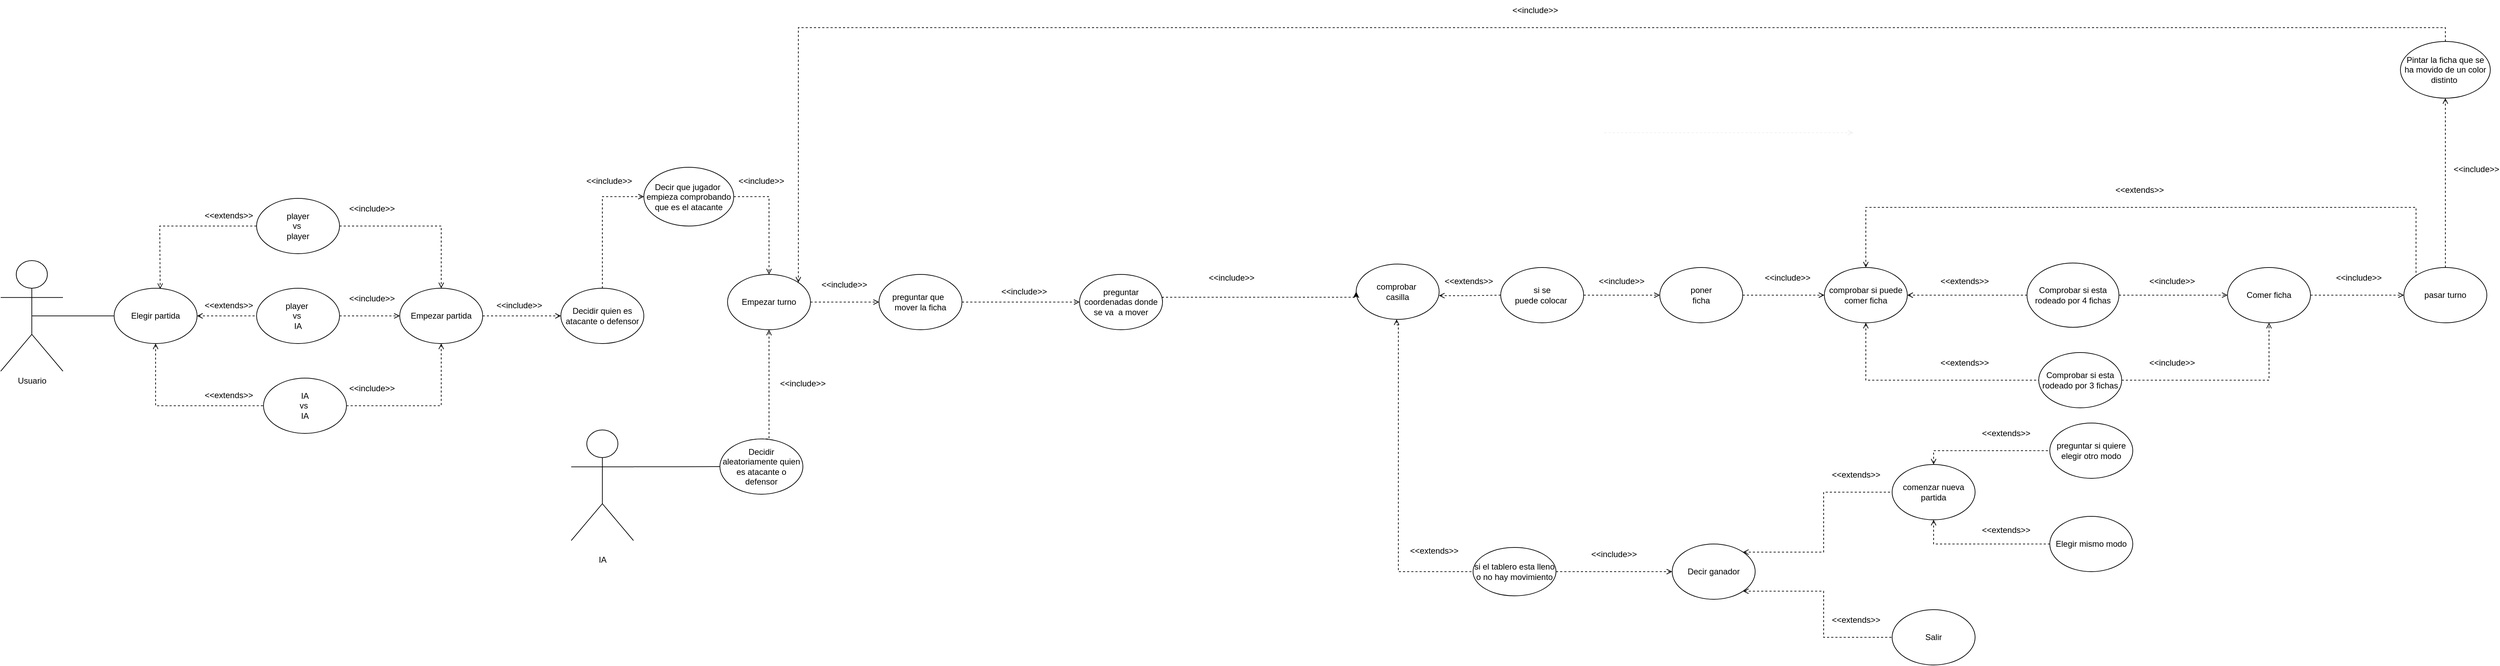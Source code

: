 <mxfile version="24.2.2" type="device">
  <diagram name="Página-1" id="XBkI7t1BshERvSU5YMQT">
    <mxGraphModel dx="1500" dy="796" grid="1" gridSize="10" guides="1" tooltips="1" connect="1" arrows="1" fold="1" page="1" pageScale="1" pageWidth="827" pageHeight="1169" math="0" shadow="0">
      <root>
        <mxCell id="0" />
        <mxCell id="1" parent="0" />
        <mxCell id="JSyAS87iJu2s3OVsI6Xa-29" style="edgeStyle=orthogonalEdgeStyle;rounded=0;orthogonalLoop=1;jettySize=auto;html=1;exitX=1;exitY=0.333;exitDx=0;exitDy=0;exitPerimeter=0;endArrow=none;endFill=0;" edge="1" parent="1" source="c7QqT8kSmTPOgax8Y4Dk-21" target="JSyAS87iJu2s3OVsI6Xa-30">
          <mxGeometry relative="1" as="geometry">
            <mxPoint x="1320" y="725" as="targetPoint" />
          </mxGeometry>
        </mxCell>
        <mxCell id="c7QqT8kSmTPOgax8Y4Dk-21" value="&lt;br&gt;IA" style="shape=umlActor;verticalLabelPosition=bottom;verticalAlign=top;html=1;outlineConnect=0;" parent="1" vertex="1">
          <mxGeometry x="1095" y="672" width="90" height="160" as="geometry" />
        </mxCell>
        <mxCell id="c7QqT8kSmTPOgax8Y4Dk-1" value="Usuario" style="shape=umlActor;verticalLabelPosition=bottom;verticalAlign=top;html=1;outlineConnect=0;" parent="1" vertex="1">
          <mxGeometry x="270" y="427" width="90" height="160" as="geometry" />
        </mxCell>
        <mxCell id="c7QqT8kSmTPOgax8Y4Dk-6" value="Elegir partida" style="ellipse;whiteSpace=wrap;html=1;fillColor=none;" parent="1" vertex="1">
          <mxGeometry x="434" y="467" width="120" height="80" as="geometry" />
        </mxCell>
        <mxCell id="gCaKP5pjYP8b7v5C3_1i-28" style="edgeStyle=orthogonalEdgeStyle;rounded=0;orthogonalLoop=1;jettySize=auto;html=1;exitX=0.5;exitY=0.5;exitDx=0;exitDy=0;exitPerimeter=0;endArrow=none;endFill=0;" parent="1" source="c7QqT8kSmTPOgax8Y4Dk-1" target="c7QqT8kSmTPOgax8Y4Dk-6" edge="1">
          <mxGeometry relative="1" as="geometry" />
        </mxCell>
        <mxCell id="c7QqT8kSmTPOgax8Y4Dk-8" value="player&lt;br&gt;vs&amp;nbsp;&lt;br&gt;player" style="ellipse;whiteSpace=wrap;html=1;fillColor=none;" parent="1" vertex="1">
          <mxGeometry x="640" y="337" width="120" height="80" as="geometry" />
        </mxCell>
        <mxCell id="c7QqT8kSmTPOgax8Y4Dk-7" style="edgeStyle=orthogonalEdgeStyle;rounded=0;orthogonalLoop=1;jettySize=auto;html=1;exitX=0.555;exitY=0.013;exitDx=0;exitDy=0;entryX=0;entryY=0.5;entryDx=0;entryDy=0;endArrow=none;endFill=0;dashed=1;startArrow=open;startFill=0;exitPerimeter=0;" parent="1" source="c7QqT8kSmTPOgax8Y4Dk-6" target="c7QqT8kSmTPOgax8Y4Dk-8" edge="1">
          <mxGeometry relative="1" as="geometry">
            <mxPoint x="630" y="377" as="targetPoint" />
            <Array as="points">
              <mxPoint x="501" y="467" />
              <mxPoint x="500" y="377" />
            </Array>
          </mxGeometry>
        </mxCell>
        <mxCell id="c7QqT8kSmTPOgax8Y4Dk-13" value="IA&lt;br&gt;vs&amp;nbsp;&lt;br&gt;IA" style="ellipse;whiteSpace=wrap;html=1;fillColor=none;" parent="1" vertex="1">
          <mxGeometry x="650" y="597" width="120" height="80" as="geometry" />
        </mxCell>
        <mxCell id="c7QqT8kSmTPOgax8Y4Dk-12" style="edgeStyle=orthogonalEdgeStyle;rounded=0;orthogonalLoop=1;jettySize=auto;html=1;exitX=0.5;exitY=1;exitDx=0;exitDy=0;endArrow=none;endFill=0;dashed=1;startArrow=open;startFill=0;" parent="1" source="c7QqT8kSmTPOgax8Y4Dk-6" target="c7QqT8kSmTPOgax8Y4Dk-13" edge="1">
          <mxGeometry relative="1" as="geometry">
            <mxPoint x="670" y="637" as="targetPoint" />
            <Array as="points">
              <mxPoint x="494" y="637" />
            </Array>
          </mxGeometry>
        </mxCell>
        <mxCell id="c7QqT8kSmTPOgax8Y4Dk-14" value="player&amp;nbsp;&lt;br&gt;vs&amp;nbsp;&lt;br&gt;IA" style="ellipse;whiteSpace=wrap;html=1;fillColor=none;" parent="1" vertex="1">
          <mxGeometry x="640" y="467" width="120" height="80" as="geometry" />
        </mxCell>
        <mxCell id="c7QqT8kSmTPOgax8Y4Dk-11" style="edgeStyle=orthogonalEdgeStyle;rounded=0;orthogonalLoop=1;jettySize=auto;html=1;exitX=1;exitY=0.5;exitDx=0;exitDy=0;endArrow=none;endFill=0;dashed=1;startArrow=open;startFill=0;" parent="1" source="c7QqT8kSmTPOgax8Y4Dk-6" target="c7QqT8kSmTPOgax8Y4Dk-14" edge="1">
          <mxGeometry relative="1" as="geometry">
            <mxPoint x="670" y="502" as="targetPoint" />
          </mxGeometry>
        </mxCell>
        <mxCell id="c7QqT8kSmTPOgax8Y4Dk-17" value="&amp;lt;&amp;lt;extends&amp;gt;&amp;gt;" style="text;html=1;strokeColor=none;fillColor=none;align=center;verticalAlign=middle;whiteSpace=wrap;rounded=0;" parent="1" vertex="1">
          <mxGeometry x="570" y="347" width="60" height="30" as="geometry" />
        </mxCell>
        <mxCell id="c7QqT8kSmTPOgax8Y4Dk-25" value="Empezar partida" style="ellipse;whiteSpace=wrap;html=1;" parent="1" vertex="1">
          <mxGeometry x="847" y="467" width="120" height="80" as="geometry" />
        </mxCell>
        <mxCell id="c7QqT8kSmTPOgax8Y4Dk-24" style="edgeStyle=orthogonalEdgeStyle;rounded=0;orthogonalLoop=1;jettySize=auto;html=1;exitX=1;exitY=0.5;exitDx=0;exitDy=0;endArrow=open;endFill=0;dashed=1;" parent="1" source="c7QqT8kSmTPOgax8Y4Dk-8" target="c7QqT8kSmTPOgax8Y4Dk-25" edge="1">
          <mxGeometry relative="1" as="geometry">
            <mxPoint x="860" y="477" as="targetPoint" />
          </mxGeometry>
        </mxCell>
        <mxCell id="c7QqT8kSmTPOgax8Y4Dk-27" style="edgeStyle=orthogonalEdgeStyle;rounded=0;orthogonalLoop=1;jettySize=auto;html=1;exitX=1;exitY=0.5;exitDx=0;exitDy=0;entryX=0.5;entryY=1;entryDx=0;entryDy=0;endArrow=open;endFill=0;dashed=1;" parent="1" source="c7QqT8kSmTPOgax8Y4Dk-13" target="c7QqT8kSmTPOgax8Y4Dk-25" edge="1">
          <mxGeometry relative="1" as="geometry" />
        </mxCell>
        <mxCell id="c7QqT8kSmTPOgax8Y4Dk-26" style="edgeStyle=orthogonalEdgeStyle;rounded=0;orthogonalLoop=1;jettySize=auto;html=1;exitX=1;exitY=0.5;exitDx=0;exitDy=0;endArrow=open;endFill=0;dashed=1;" parent="1" source="c7QqT8kSmTPOgax8Y4Dk-14" target="c7QqT8kSmTPOgax8Y4Dk-25" edge="1">
          <mxGeometry relative="1" as="geometry" />
        </mxCell>
        <mxCell id="c7QqT8kSmTPOgax8Y4Dk-29" value="&amp;nbsp;si se&amp;nbsp;&lt;br&gt;puede colocar&amp;nbsp;" style="ellipse;whiteSpace=wrap;html=1;" parent="1" vertex="1">
          <mxGeometry x="2439" y="436.99" width="120" height="80" as="geometry" />
        </mxCell>
        <mxCell id="c7QqT8kSmTPOgax8Y4Dk-33" value="&amp;lt;&amp;lt;extends&amp;gt;&amp;gt;" style="text;html=1;strokeColor=none;fillColor=none;align=center;verticalAlign=middle;whiteSpace=wrap;rounded=0;" parent="1" vertex="1">
          <mxGeometry x="570" y="477" width="60" height="30" as="geometry" />
        </mxCell>
        <mxCell id="c7QqT8kSmTPOgax8Y4Dk-34" value="&amp;lt;&amp;lt;extends&amp;gt;&amp;gt;" style="text;html=1;strokeColor=none;fillColor=none;align=center;verticalAlign=middle;whiteSpace=wrap;rounded=0;" parent="1" vertex="1">
          <mxGeometry x="570" y="607" width="60" height="30" as="geometry" />
        </mxCell>
        <mxCell id="c7QqT8kSmTPOgax8Y4Dk-38" value="poner&lt;br&gt;ficha" style="ellipse;whiteSpace=wrap;html=1;" parent="1" vertex="1">
          <mxGeometry x="2669" y="437" width="120" height="80" as="geometry" />
        </mxCell>
        <mxCell id="c7QqT8kSmTPOgax8Y4Dk-37" style="edgeStyle=orthogonalEdgeStyle;rounded=0;orthogonalLoop=1;jettySize=auto;html=1;exitX=1;exitY=0.5;exitDx=0;exitDy=0;endArrow=open;endFill=0;dashed=1;entryX=0;entryY=0.5;entryDx=0;entryDy=0;" parent="1" source="c7QqT8kSmTPOgax8Y4Dk-29" target="c7QqT8kSmTPOgax8Y4Dk-38" edge="1">
          <mxGeometry relative="1" as="geometry">
            <mxPoint x="2653" y="477" as="targetPoint" />
            <Array as="points">
              <mxPoint x="2613" y="477" />
              <mxPoint x="2613" y="477" />
            </Array>
          </mxGeometry>
        </mxCell>
        <mxCell id="c7QqT8kSmTPOgax8Y4Dk-44" value="comenzar nueva partida" style="ellipse;whiteSpace=wrap;html=1;" parent="1" vertex="1">
          <mxGeometry x="3005" y="722" width="120" height="80" as="geometry" />
        </mxCell>
        <mxCell id="c7QqT8kSmTPOgax8Y4Dk-46" value="Salir" style="ellipse;whiteSpace=wrap;html=1;" parent="1" vertex="1">
          <mxGeometry x="3005" y="932" width="120" height="80" as="geometry" />
        </mxCell>
        <mxCell id="c7QqT8kSmTPOgax8Y4Dk-49" style="edgeStyle=orthogonalEdgeStyle;rounded=0;orthogonalLoop=1;jettySize=auto;html=1;exitX=1;exitY=0;exitDx=0;exitDy=0;entryX=0;entryY=0.5;entryDx=0;entryDy=0;endArrow=none;endFill=0;dashed=1;startArrow=open;startFill=0;" parent="1" source="c7QqT8kSmTPOgax8Y4Dk-48" target="c7QqT8kSmTPOgax8Y4Dk-44" edge="1">
          <mxGeometry relative="1" as="geometry" />
        </mxCell>
        <mxCell id="c7QqT8kSmTPOgax8Y4Dk-50" style="edgeStyle=orthogonalEdgeStyle;rounded=0;orthogonalLoop=1;jettySize=auto;html=1;exitX=1;exitY=1;exitDx=0;exitDy=0;entryX=0;entryY=0.5;entryDx=0;entryDy=0;endArrow=none;endFill=0;dashed=1;startArrow=open;startFill=0;" parent="1" source="c7QqT8kSmTPOgax8Y4Dk-48" target="c7QqT8kSmTPOgax8Y4Dk-46" edge="1">
          <mxGeometry relative="1" as="geometry" />
        </mxCell>
        <mxCell id="c7QqT8kSmTPOgax8Y4Dk-48" value="Decir ganador" style="ellipse;whiteSpace=wrap;html=1;" parent="1" vertex="1">
          <mxGeometry x="2687" y="837" width="120" height="80" as="geometry" />
        </mxCell>
        <mxCell id="sbvvU1w0DURHsqksGl2H-5" style="edgeStyle=orthogonalEdgeStyle;rounded=0;orthogonalLoop=1;jettySize=auto;html=1;exitX=0.5;exitY=1;exitDx=0;exitDy=0;endArrow=none;endFill=0;startArrow=open;startFill=0;dashed=1;" parent="1" source="c7QqT8kSmTPOgax8Y4Dk-52" target="sbvvU1w0DURHsqksGl2H-7" edge="1">
          <mxGeometry relative="1" as="geometry">
            <mxPoint x="3263" y="630" as="targetPoint" />
            <Array as="points">
              <mxPoint x="2967" y="600" />
            </Array>
          </mxGeometry>
        </mxCell>
        <mxCell id="JSyAS87iJu2s3OVsI6Xa-36" style="edgeStyle=orthogonalEdgeStyle;rounded=0;orthogonalLoop=1;jettySize=auto;html=1;exitX=0.5;exitY=0;exitDx=0;exitDy=0;entryX=0;entryY=0;entryDx=0;entryDy=0;endArrow=none;endFill=0;startArrow=open;startFill=0;dashed=1;" edge="1" parent="1" source="c7QqT8kSmTPOgax8Y4Dk-52" target="c7QqT8kSmTPOgax8Y4Dk-60">
          <mxGeometry relative="1" as="geometry">
            <Array as="points">
              <mxPoint x="2967" y="350" />
              <mxPoint x="3763" y="350" />
            </Array>
          </mxGeometry>
        </mxCell>
        <mxCell id="c7QqT8kSmTPOgax8Y4Dk-52" value="comprobar si puede comer ficha" style="ellipse;whiteSpace=wrap;html=1;" parent="1" vertex="1">
          <mxGeometry x="2907" y="436.995" width="120" height="80" as="geometry" />
        </mxCell>
        <mxCell id="c7QqT8kSmTPOgax8Y4Dk-51" style="edgeStyle=orthogonalEdgeStyle;rounded=0;orthogonalLoop=1;jettySize=auto;html=1;exitX=1;exitY=0.5;exitDx=0;exitDy=0;endArrow=open;endFill=0;dashed=1;" parent="1" source="c7QqT8kSmTPOgax8Y4Dk-38" target="c7QqT8kSmTPOgax8Y4Dk-52" edge="1">
          <mxGeometry relative="1" as="geometry">
            <mxPoint x="3019" y="477.545" as="targetPoint" />
          </mxGeometry>
        </mxCell>
        <mxCell id="JSyAS87iJu2s3OVsI6Xa-17" style="edgeStyle=orthogonalEdgeStyle;rounded=0;orthogonalLoop=1;jettySize=auto;html=1;exitX=1;exitY=0.5;exitDx=0;exitDy=0;dashed=1;endArrow=open;endFill=0;startArrow=none;startFill=0;" edge="1" parent="1" source="c7QqT8kSmTPOgax8Y4Dk-54" target="JSyAS87iJu2s3OVsI6Xa-18">
          <mxGeometry relative="1" as="geometry">
            <mxPoint x="3460" y="476.765" as="targetPoint" />
          </mxGeometry>
        </mxCell>
        <mxCell id="c7QqT8kSmTPOgax8Y4Dk-54" value="&lt;div&gt;Comprobar si esta rodeado por 4 fichas&lt;/div&gt;" style="ellipse;whiteSpace=wrap;html=1;" parent="1" vertex="1">
          <mxGeometry x="3200" y="430.49" width="133" height="93" as="geometry" />
        </mxCell>
        <mxCell id="c7QqT8kSmTPOgax8Y4Dk-53" style="edgeStyle=orthogonalEdgeStyle;rounded=0;orthogonalLoop=1;jettySize=auto;html=1;exitX=1;exitY=0.5;exitDx=0;exitDy=0;endArrow=none;endFill=0;dashed=1;startArrow=open;startFill=0;" parent="1" source="c7QqT8kSmTPOgax8Y4Dk-52" target="c7QqT8kSmTPOgax8Y4Dk-54" edge="1">
          <mxGeometry relative="1" as="geometry">
            <mxPoint x="3239" y="476.579" as="targetPoint" />
          </mxGeometry>
        </mxCell>
        <mxCell id="c7QqT8kSmTPOgax8Y4Dk-55" style="edgeStyle=orthogonalEdgeStyle;rounded=0;orthogonalLoop=1;jettySize=auto;html=1;exitX=1;exitY=0.5;exitDx=0;exitDy=0;endArrow=open;endFill=0;dashed=1;fillColor=#a20025;strokeColor=#f0f0f0;" parent="1" edge="1">
          <mxGeometry relative="1" as="geometry">
            <mxPoint x="2949.0" y="242" as="targetPoint" />
            <mxPoint x="2589.0" y="242" as="sourcePoint" />
          </mxGeometry>
        </mxCell>
        <mxCell id="JSyAS87iJu2s3OVsI6Xa-26" style="edgeStyle=orthogonalEdgeStyle;rounded=0;orthogonalLoop=1;jettySize=auto;html=1;exitX=0.5;exitY=0;exitDx=0;exitDy=0;entryX=0.5;entryY=1;entryDx=0;entryDy=0;dashed=1;endArrow=open;endFill=0;" edge="1" parent="1" source="c7QqT8kSmTPOgax8Y4Dk-60" target="JSyAS87iJu2s3OVsI6Xa-9">
          <mxGeometry relative="1" as="geometry" />
        </mxCell>
        <mxCell id="c7QqT8kSmTPOgax8Y4Dk-60" value="pasar turno" style="ellipse;whiteSpace=wrap;html=1;" parent="1" vertex="1">
          <mxGeometry x="3745" y="437" width="120" height="80" as="geometry" />
        </mxCell>
        <mxCell id="c7QqT8kSmTPOgax8Y4Dk-78" value="Decidir quien es atacante o defensor" style="ellipse;whiteSpace=wrap;html=1;" parent="1" vertex="1">
          <mxGeometry x="1080" y="467" width="120" height="80" as="geometry" />
        </mxCell>
        <mxCell id="c7QqT8kSmTPOgax8Y4Dk-79" style="edgeStyle=orthogonalEdgeStyle;rounded=0;orthogonalLoop=1;jettySize=auto;html=1;exitX=1;exitY=0.5;exitDx=0;exitDy=0;entryX=0;entryY=0.5;entryDx=0;entryDy=0;endArrow=open;endFill=0;dashed=1;" parent="1" source="c7QqT8kSmTPOgax8Y4Dk-25" target="c7QqT8kSmTPOgax8Y4Dk-78" edge="1">
          <mxGeometry relative="1" as="geometry" />
        </mxCell>
        <mxCell id="c7QqT8kSmTPOgax8Y4Dk-81" value="&amp;lt;&amp;lt;include&amp;gt;&amp;gt;" style="text;html=1;strokeColor=none;fillColor=none;align=center;verticalAlign=middle;whiteSpace=wrap;rounded=0;" parent="1" vertex="1">
          <mxGeometry x="990" y="477" width="60" height="30" as="geometry" />
        </mxCell>
        <mxCell id="gCaKP5pjYP8b7v5C3_1i-1" value="Empezar turno" style="ellipse;whiteSpace=wrap;html=1;" parent="1" vertex="1">
          <mxGeometry x="1321" y="447" width="120" height="80" as="geometry" />
        </mxCell>
        <mxCell id="gCaKP5pjYP8b7v5C3_1i-6" value="preguntar que&amp;nbsp;&amp;nbsp;&lt;br&gt;mover la ficha" style="ellipse;whiteSpace=wrap;html=1;" parent="1" vertex="1">
          <mxGeometry x="1540" y="447" width="120" height="80" as="geometry" />
        </mxCell>
        <mxCell id="gCaKP5pjYP8b7v5C3_1i-7" style="edgeStyle=orthogonalEdgeStyle;rounded=0;orthogonalLoop=1;jettySize=auto;html=1;exitX=1;exitY=0.5;exitDx=0;exitDy=0;entryX=0;entryY=0.5;entryDx=0;entryDy=0;endArrow=open;endFill=0;dashed=1;" parent="1" source="gCaKP5pjYP8b7v5C3_1i-1" target="gCaKP5pjYP8b7v5C3_1i-6" edge="1">
          <mxGeometry relative="1" as="geometry" />
        </mxCell>
        <mxCell id="gCaKP5pjYP8b7v5C3_1i-15" style="edgeStyle=orthogonalEdgeStyle;rounded=0;orthogonalLoop=1;jettySize=auto;html=1;exitX=1;exitY=0.5;exitDx=0;exitDy=0;entryX=0.5;entryY=0;entryDx=0;entryDy=0;endArrow=open;endFill=0;dashed=1;" parent="1" source="gCaKP5pjYP8b7v5C3_1i-14" target="gCaKP5pjYP8b7v5C3_1i-1" edge="1">
          <mxGeometry relative="1" as="geometry" />
        </mxCell>
        <mxCell id="gCaKP5pjYP8b7v5C3_1i-14" value="Decir que jugador&amp;nbsp;&lt;br&gt;empieza comprobando que es el atacante" style="ellipse;whiteSpace=wrap;html=1;" parent="1" vertex="1">
          <mxGeometry x="1200" y="292" width="130" height="85" as="geometry" />
        </mxCell>
        <mxCell id="gCaKP5pjYP8b7v5C3_1i-13" style="edgeStyle=orthogonalEdgeStyle;rounded=0;orthogonalLoop=1;jettySize=auto;html=1;exitX=0.5;exitY=0;exitDx=0;exitDy=0;endArrow=open;endFill=0;entryX=0;entryY=0.5;entryDx=0;entryDy=0;dashed=1;" parent="1" source="c7QqT8kSmTPOgax8Y4Dk-78" target="gCaKP5pjYP8b7v5C3_1i-14" edge="1">
          <mxGeometry relative="1" as="geometry">
            <mxPoint x="1140" y="367" as="targetPoint" />
          </mxGeometry>
        </mxCell>
        <mxCell id="gCaKP5pjYP8b7v5C3_1i-21" style="edgeStyle=orthogonalEdgeStyle;rounded=0;orthogonalLoop=1;jettySize=auto;html=1;exitX=1;exitY=0.5;exitDx=0;exitDy=0;entryX=0;entryY=0.5;entryDx=0;entryDy=0;endArrow=open;endFill=0;dashed=1;" parent="1" source="gCaKP5pjYP8b7v5C3_1i-18" target="c7QqT8kSmTPOgax8Y4Dk-48" edge="1">
          <mxGeometry relative="1" as="geometry" />
        </mxCell>
        <mxCell id="gCaKP5pjYP8b7v5C3_1i-18" value="si el tablero esta lleno o no hay movimiento" style="ellipse;whiteSpace=wrap;html=1;" parent="1" vertex="1">
          <mxGeometry x="2399" y="842" width="120" height="70" as="geometry" />
        </mxCell>
        <mxCell id="gCaKP5pjYP8b7v5C3_1i-25" style="edgeStyle=orthogonalEdgeStyle;rounded=0;orthogonalLoop=1;jettySize=auto;html=1;exitX=0.998;exitY=0.571;exitDx=0;exitDy=0;entryX=0;entryY=0.5;entryDx=0;entryDy=0;endArrow=none;endFill=0;dashed=1;startArrow=open;startFill=0;exitPerimeter=0;" parent="1" source="gCaKP5pjYP8b7v5C3_1i-23" target="c7QqT8kSmTPOgax8Y4Dk-29" edge="1">
          <mxGeometry relative="1" as="geometry">
            <mxPoint x="2343" y="476.993" as="sourcePoint" />
          </mxGeometry>
        </mxCell>
        <mxCell id="gCaKP5pjYP8b7v5C3_1i-26" style="edgeStyle=orthogonalEdgeStyle;rounded=0;orthogonalLoop=1;jettySize=auto;html=1;exitX=0.5;exitY=1;exitDx=0;exitDy=0;entryX=0;entryY=0.5;entryDx=0;entryDy=0;endArrow=none;endFill=0;dashed=1;startArrow=open;startFill=0;" parent="1" edge="1">
          <mxGeometry relative="1" as="geometry">
            <mxPoint x="2288.5" y="512.003" as="sourcePoint" />
            <mxPoint x="2397.5" y="877" as="targetPoint" />
            <Array as="points">
              <mxPoint x="2289" y="520" />
              <mxPoint x="2291" y="520" />
              <mxPoint x="2291" y="877" />
            </Array>
          </mxGeometry>
        </mxCell>
        <mxCell id="gCaKP5pjYP8b7v5C3_1i-23" value="comprobar&amp;nbsp;&lt;br&gt;casilla" style="ellipse;whiteSpace=wrap;html=1;" parent="1" vertex="1">
          <mxGeometry x="2230" y="432.003" width="120" height="80" as="geometry" />
        </mxCell>
        <mxCell id="gCaKP5pjYP8b7v5C3_1i-22" style="edgeStyle=orthogonalEdgeStyle;rounded=0;orthogonalLoop=1;jettySize=auto;html=1;exitX=1;exitY=0.5;exitDx=0;exitDy=0;endArrow=open;endFill=0;dashed=1;entryX=0;entryY=0.5;entryDx=0;entryDy=0;" parent="1" source="gCaKP5pjYP8b7v5C3_1i-6" edge="1" target="sbvvU1w0DURHsqksGl2H-1">
          <mxGeometry relative="1" as="geometry">
            <mxPoint x="1740" y="487" as="targetPoint" />
          </mxGeometry>
        </mxCell>
        <mxCell id="gCaKP5pjYP8b7v5C3_1i-31" value="preguntar si quiere elegir otro modo" style="ellipse;whiteSpace=wrap;html=1;" parent="1" vertex="1">
          <mxGeometry x="3233" y="662" width="120" height="80" as="geometry" />
        </mxCell>
        <mxCell id="gCaKP5pjYP8b7v5C3_1i-30" style="edgeStyle=orthogonalEdgeStyle;rounded=0;orthogonalLoop=1;jettySize=auto;html=1;exitX=0.5;exitY=0;exitDx=0;exitDy=0;endArrow=none;endFill=0;dashed=1;startArrow=open;startFill=0;" parent="1" source="c7QqT8kSmTPOgax8Y4Dk-44" target="gCaKP5pjYP8b7v5C3_1i-31" edge="1">
          <mxGeometry relative="1" as="geometry">
            <mxPoint x="3293" y="702" as="targetPoint" />
            <Array as="points">
              <mxPoint x="3065" y="702" />
              <mxPoint x="3263" y="702" />
            </Array>
          </mxGeometry>
        </mxCell>
        <mxCell id="gCaKP5pjYP8b7v5C3_1i-33" value="Elegir mismo modo" style="ellipse;whiteSpace=wrap;html=1;" parent="1" vertex="1">
          <mxGeometry x="3233" y="797" width="120" height="80" as="geometry" />
        </mxCell>
        <mxCell id="gCaKP5pjYP8b7v5C3_1i-32" style="edgeStyle=orthogonalEdgeStyle;rounded=0;orthogonalLoop=1;jettySize=auto;html=1;endArrow=none;endFill=0;dashed=1;startArrow=open;startFill=0;" parent="1" source="c7QqT8kSmTPOgax8Y4Dk-44" target="gCaKP5pjYP8b7v5C3_1i-33" edge="1">
          <mxGeometry relative="1" as="geometry">
            <mxPoint x="3273" y="837" as="targetPoint" />
            <Array as="points">
              <mxPoint x="3065" y="837" />
            </Array>
          </mxGeometry>
        </mxCell>
        <mxCell id="gCaKP5pjYP8b7v5C3_1i-34" value="&amp;lt;&amp;lt;extends&amp;gt;&amp;gt;" style="text;html=1;strokeColor=none;fillColor=none;align=center;verticalAlign=middle;whiteSpace=wrap;rounded=0;" parent="1" vertex="1">
          <mxGeometry x="3140" y="662" width="60" height="30" as="geometry" />
        </mxCell>
        <mxCell id="gCaKP5pjYP8b7v5C3_1i-35" value="&amp;lt;&amp;lt;extends&amp;gt;&amp;gt;" style="text;html=1;strokeColor=none;fillColor=none;align=center;verticalAlign=middle;whiteSpace=wrap;rounded=0;" parent="1" vertex="1">
          <mxGeometry x="3140" y="802" width="60" height="30" as="geometry" />
        </mxCell>
        <mxCell id="gCaKP5pjYP8b7v5C3_1i-36" value="&amp;lt;&amp;lt;include&amp;gt;&amp;gt;" style="text;html=1;strokeColor=none;fillColor=none;align=center;verticalAlign=middle;whiteSpace=wrap;rounded=0;" parent="1" vertex="1">
          <mxGeometry x="1120" y="297" width="60" height="30" as="geometry" />
        </mxCell>
        <mxCell id="gCaKP5pjYP8b7v5C3_1i-37" value="&amp;lt;&amp;lt;include&amp;gt;&amp;gt;" style="text;html=1;strokeColor=none;fillColor=none;align=center;verticalAlign=middle;whiteSpace=wrap;rounded=0;" parent="1" vertex="1">
          <mxGeometry x="1340" y="297" width="60" height="30" as="geometry" />
        </mxCell>
        <mxCell id="nNwJaCHyEEiH7G-7-c-c-1" value="&amp;lt;&amp;lt;include&amp;gt;&amp;gt;" style="text;html=1;strokeColor=none;fillColor=none;align=center;verticalAlign=middle;whiteSpace=wrap;rounded=0;" parent="1" vertex="1">
          <mxGeometry x="777" y="337" width="60" height="30" as="geometry" />
        </mxCell>
        <mxCell id="nNwJaCHyEEiH7G-7-c-c-2" value="&amp;lt;&amp;lt;include&amp;gt;&amp;gt;" style="text;html=1;strokeColor=none;fillColor=none;align=center;verticalAlign=middle;whiteSpace=wrap;rounded=0;" parent="1" vertex="1">
          <mxGeometry x="777" y="467" width="60" height="30" as="geometry" />
        </mxCell>
        <mxCell id="nNwJaCHyEEiH7G-7-c-c-3" value="&amp;lt;&amp;lt;include&amp;gt;&amp;gt;" style="text;html=1;strokeColor=none;fillColor=none;align=center;verticalAlign=middle;whiteSpace=wrap;rounded=0;" parent="1" vertex="1">
          <mxGeometry x="777" y="597" width="60" height="30" as="geometry" />
        </mxCell>
        <mxCell id="nNwJaCHyEEiH7G-7-c-c-4" value="&amp;lt;&amp;lt;include&amp;gt;&amp;gt;" style="text;html=1;strokeColor=none;fillColor=none;align=center;verticalAlign=middle;whiteSpace=wrap;rounded=0;" parent="1" vertex="1">
          <mxGeometry x="1720" y="457" width="60" height="30" as="geometry" />
        </mxCell>
        <mxCell id="nNwJaCHyEEiH7G-7-c-c-7" value="&amp;lt;&amp;lt;extends&amp;gt;&amp;gt;" style="text;html=1;strokeColor=none;fillColor=none;align=center;verticalAlign=middle;whiteSpace=wrap;rounded=0;" parent="1" vertex="1">
          <mxGeometry x="2313" y="832" width="60" height="30" as="geometry" />
        </mxCell>
        <mxCell id="nNwJaCHyEEiH7G-7-c-c-9" value="&amp;lt;&amp;lt;extends&amp;gt;&amp;gt;" style="text;html=1;strokeColor=none;fillColor=none;align=center;verticalAlign=middle;whiteSpace=wrap;rounded=0;" parent="1" vertex="1">
          <mxGeometry x="2363" y="442" width="60" height="30" as="geometry" />
        </mxCell>
        <mxCell id="nNwJaCHyEEiH7G-7-c-c-10" value="&amp;lt;&amp;lt;include&amp;gt;&amp;gt;" style="text;html=1;strokeColor=none;fillColor=none;align=center;verticalAlign=middle;whiteSpace=wrap;rounded=0;" parent="1" vertex="1">
          <mxGeometry x="2573" y="837" width="60" height="30" as="geometry" />
        </mxCell>
        <mxCell id="nNwJaCHyEEiH7G-7-c-c-11" value="&amp;lt;&amp;lt;include&amp;gt;&amp;gt;" style="text;html=1;strokeColor=none;fillColor=none;align=center;verticalAlign=middle;whiteSpace=wrap;rounded=0;" parent="1" vertex="1">
          <mxGeometry x="1460" y="446.99" width="60" height="30" as="geometry" />
        </mxCell>
        <mxCell id="nNwJaCHyEEiH7G-7-c-c-13" value="&amp;lt;&amp;lt;extends&amp;gt;&amp;gt;" style="text;html=1;strokeColor=none;fillColor=none;align=center;verticalAlign=middle;whiteSpace=wrap;rounded=0;" parent="1" vertex="1">
          <mxGeometry x="2923" y="722" width="60" height="30" as="geometry" />
        </mxCell>
        <mxCell id="nNwJaCHyEEiH7G-7-c-c-14" value="&amp;lt;&amp;lt;extends&amp;gt;&amp;gt;" style="text;html=1;strokeColor=none;fillColor=none;align=center;verticalAlign=middle;whiteSpace=wrap;rounded=0;" parent="1" vertex="1">
          <mxGeometry x="2923" y="932" width="60" height="30" as="geometry" />
        </mxCell>
        <mxCell id="nNwJaCHyEEiH7G-7-c-c-16" value="&amp;lt;&amp;lt;include&amp;gt;&amp;gt;" style="text;html=1;strokeColor=none;fillColor=none;align=center;verticalAlign=middle;whiteSpace=wrap;rounded=0;" parent="1" vertex="1">
          <mxGeometry x="2584" y="442" width="60" height="30" as="geometry" />
        </mxCell>
        <mxCell id="nNwJaCHyEEiH7G-7-c-c-17" value="&amp;lt;&amp;lt;include&amp;gt;&amp;gt;" style="text;html=1;strokeColor=none;fillColor=none;align=center;verticalAlign=middle;whiteSpace=wrap;rounded=0;" parent="1" vertex="1">
          <mxGeometry x="2824" y="436.99" width="60" height="30" as="geometry" />
        </mxCell>
        <mxCell id="nNwJaCHyEEiH7G-7-c-c-18" value="&amp;lt;&amp;lt;extends&amp;gt;&amp;gt;" style="text;html=1;strokeColor=none;fillColor=none;align=center;verticalAlign=middle;whiteSpace=wrap;rounded=0;" parent="1" vertex="1">
          <mxGeometry x="3080" y="442" width="60" height="30" as="geometry" />
        </mxCell>
        <mxCell id="sbvvU1w0DURHsqksGl2H-1" value="preguntar coordenadas donde se va&amp;nbsp; a mover" style="ellipse;whiteSpace=wrap;html=1;" parent="1" vertex="1">
          <mxGeometry x="1830" y="447" width="120" height="80" as="geometry" />
        </mxCell>
        <mxCell id="sbvvU1w0DURHsqksGl2H-4" value="&amp;lt;&amp;lt;include&amp;gt;&amp;gt;" style="text;html=1;strokeColor=none;fillColor=none;align=center;verticalAlign=middle;whiteSpace=wrap;rounded=0;" parent="1" vertex="1">
          <mxGeometry x="2020" y="437" width="60" height="30" as="geometry" />
        </mxCell>
        <mxCell id="sbvvU1w0DURHsqksGl2H-6" value="&amp;lt;&amp;lt;extends&amp;gt;&amp;gt;" style="text;html=1;strokeColor=none;fillColor=none;align=center;verticalAlign=middle;whiteSpace=wrap;rounded=0;" parent="1" vertex="1">
          <mxGeometry x="3080" y="560" width="60" height="30" as="geometry" />
        </mxCell>
        <mxCell id="JSyAS87iJu2s3OVsI6Xa-19" style="edgeStyle=orthogonalEdgeStyle;rounded=0;orthogonalLoop=1;jettySize=auto;html=1;exitX=1;exitY=0.5;exitDx=0;exitDy=0;entryX=0.5;entryY=1;entryDx=0;entryDy=0;endArrow=open;endFill=0;startArrow=none;startFill=0;dashed=1;" edge="1" parent="1" source="sbvvU1w0DURHsqksGl2H-7" target="JSyAS87iJu2s3OVsI6Xa-18">
          <mxGeometry relative="1" as="geometry" />
        </mxCell>
        <mxCell id="sbvvU1w0DURHsqksGl2H-7" value="Comprobar si esta rodeado por 3 fichas" style="ellipse;whiteSpace=wrap;html=1;" parent="1" vertex="1">
          <mxGeometry x="3217" y="560.0" width="120" height="80" as="geometry" />
        </mxCell>
        <mxCell id="JSyAS87iJu2s3OVsI6Xa-4" style="edgeStyle=orthogonalEdgeStyle;rounded=0;orthogonalLoop=1;jettySize=auto;html=1;exitX=1;exitY=0.5;exitDx=0;exitDy=0;entryX=0;entryY=0.5;entryDx=0;entryDy=0;dashed=1;" edge="1" parent="1" source="sbvvU1w0DURHsqksGl2H-1" target="gCaKP5pjYP8b7v5C3_1i-23">
          <mxGeometry relative="1" as="geometry">
            <mxPoint x="1970" y="482" as="targetPoint" />
            <Array as="points">
              <mxPoint x="1950" y="480" />
              <mxPoint x="2230" y="480" />
            </Array>
          </mxGeometry>
        </mxCell>
        <mxCell id="JSyAS87iJu2s3OVsI6Xa-11" style="edgeStyle=orthogonalEdgeStyle;rounded=0;orthogonalLoop=1;jettySize=auto;html=1;exitX=0.5;exitY=0;exitDx=0;exitDy=0;entryX=1;entryY=0;entryDx=0;entryDy=0;dashed=1;endArrow=open;endFill=0;" edge="1" parent="1" source="JSyAS87iJu2s3OVsI6Xa-9" target="gCaKP5pjYP8b7v5C3_1i-1">
          <mxGeometry relative="1" as="geometry" />
        </mxCell>
        <mxCell id="JSyAS87iJu2s3OVsI6Xa-9" value="Pintar la ficha que se ha movido de un color distinto&amp;nbsp;" style="ellipse;whiteSpace=wrap;html=1;" vertex="1" parent="1">
          <mxGeometry x="3740" y="110" width="130" height="82" as="geometry" />
        </mxCell>
        <mxCell id="JSyAS87iJu2s3OVsI6Xa-12" value="&amp;lt;&amp;lt;include&amp;gt;&amp;gt;" style="text;html=1;strokeColor=none;fillColor=none;align=center;verticalAlign=middle;whiteSpace=wrap;rounded=0;" vertex="1" parent="1">
          <mxGeometry x="2459" y="50" width="60" height="30" as="geometry" />
        </mxCell>
        <mxCell id="JSyAS87iJu2s3OVsI6Xa-24" style="edgeStyle=orthogonalEdgeStyle;rounded=0;orthogonalLoop=1;jettySize=auto;html=1;exitX=1;exitY=0.5;exitDx=0;exitDy=0;entryX=0;entryY=0.5;entryDx=0;entryDy=0;endArrow=open;endFill=0;dashed=1;" edge="1" parent="1" source="JSyAS87iJu2s3OVsI6Xa-18" target="c7QqT8kSmTPOgax8Y4Dk-60">
          <mxGeometry relative="1" as="geometry" />
        </mxCell>
        <mxCell id="JSyAS87iJu2s3OVsI6Xa-18" value="Comer ficha" style="ellipse;whiteSpace=wrap;html=1;" vertex="1" parent="1">
          <mxGeometry x="3490" y="437.005" width="120" height="80" as="geometry" />
        </mxCell>
        <mxCell id="JSyAS87iJu2s3OVsI6Xa-25" value="&amp;lt;&amp;lt;include&amp;gt;&amp;gt;" style="text;html=1;strokeColor=none;fillColor=none;align=center;verticalAlign=middle;whiteSpace=wrap;rounded=0;" vertex="1" parent="1">
          <mxGeometry x="3650" y="437" width="60" height="30" as="geometry" />
        </mxCell>
        <mxCell id="JSyAS87iJu2s3OVsI6Xa-27" value="&amp;lt;&amp;lt;include&amp;gt;&amp;gt;" style="text;html=1;strokeColor=none;fillColor=none;align=center;verticalAlign=middle;whiteSpace=wrap;rounded=0;" vertex="1" parent="1">
          <mxGeometry x="3820" y="280" width="60" height="30" as="geometry" />
        </mxCell>
        <mxCell id="JSyAS87iJu2s3OVsI6Xa-31" style="edgeStyle=orthogonalEdgeStyle;rounded=0;orthogonalLoop=1;jettySize=auto;html=1;exitX=0.5;exitY=0;exitDx=0;exitDy=0;entryX=0.5;entryY=1;entryDx=0;entryDy=0;endArrow=open;endFill=0;dashed=1;" edge="1" parent="1" source="JSyAS87iJu2s3OVsI6Xa-30" target="gCaKP5pjYP8b7v5C3_1i-1">
          <mxGeometry relative="1" as="geometry">
            <Array as="points">
              <mxPoint x="1381" y="685" />
            </Array>
          </mxGeometry>
        </mxCell>
        <mxCell id="JSyAS87iJu2s3OVsI6Xa-30" value="Decidir aleatoriamente quien es atacante o defensor" style="ellipse;whiteSpace=wrap;html=1;" vertex="1" parent="1">
          <mxGeometry x="1310" y="685" width="120" height="80" as="geometry" />
        </mxCell>
        <mxCell id="JSyAS87iJu2s3OVsI6Xa-32" value="&amp;lt;&amp;lt;include&amp;gt;&amp;gt;" style="text;html=1;strokeColor=none;fillColor=none;align=center;verticalAlign=middle;whiteSpace=wrap;rounded=0;" vertex="1" parent="1">
          <mxGeometry x="1400" y="590" width="60" height="30" as="geometry" />
        </mxCell>
        <mxCell id="JSyAS87iJu2s3OVsI6Xa-33" value="&amp;lt;&amp;lt;include&amp;gt;&amp;gt;" style="text;html=1;strokeColor=none;fillColor=none;align=center;verticalAlign=middle;whiteSpace=wrap;rounded=0;" vertex="1" parent="1">
          <mxGeometry x="3380" y="442" width="60" height="30" as="geometry" />
        </mxCell>
        <mxCell id="JSyAS87iJu2s3OVsI6Xa-34" value="&amp;lt;&amp;lt;include&amp;gt;&amp;gt;" style="text;html=1;strokeColor=none;fillColor=none;align=center;verticalAlign=middle;whiteSpace=wrap;rounded=0;" vertex="1" parent="1">
          <mxGeometry x="3380" y="560" width="60" height="30" as="geometry" />
        </mxCell>
        <mxCell id="JSyAS87iJu2s3OVsI6Xa-37" value="&amp;lt;&amp;lt;extends&amp;gt;&amp;gt;" style="text;html=1;strokeColor=none;fillColor=none;align=center;verticalAlign=middle;whiteSpace=wrap;rounded=0;" vertex="1" parent="1">
          <mxGeometry x="3333" y="310" width="60" height="30" as="geometry" />
        </mxCell>
      </root>
    </mxGraphModel>
  </diagram>
</mxfile>
